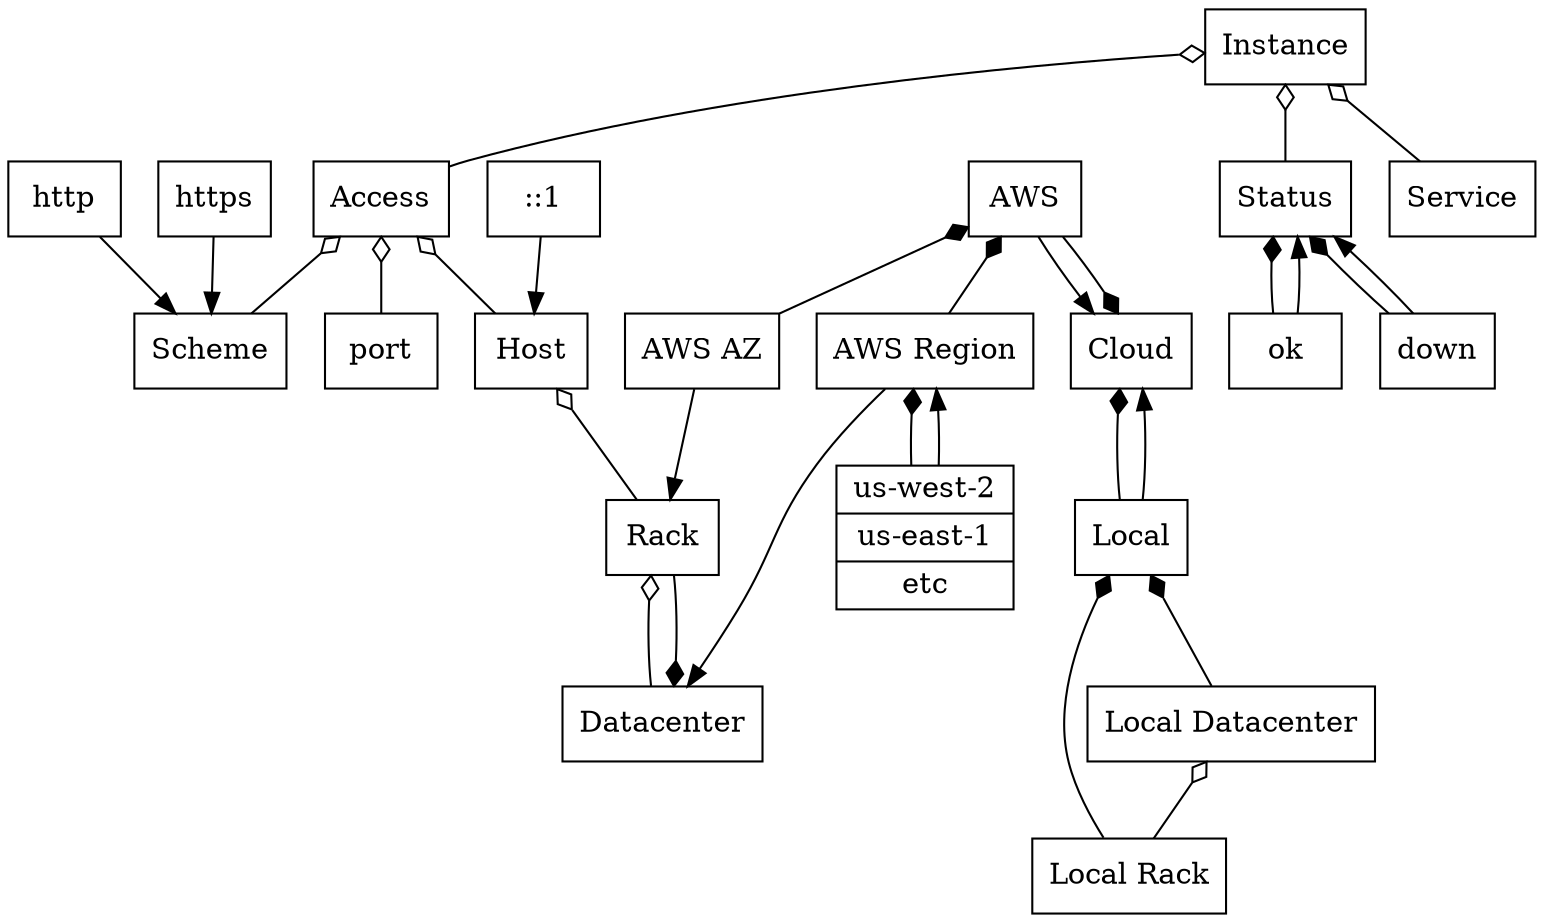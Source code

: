 digraph model {
    node [ shape="record" ]

    scheme [ label="Scheme" ]
    http
    https

    port

    status [ label="Status" ]
    ok
    down

    access [ label="Access" ]
    service [ label="Service"]
    instance [ label="Instance" ]
    host [ label="Host" ]
    localhost [ label="::1" ]

    cloud [ label="Cloud" ]
    datacenter [ label="Datacenter" ]
    rack [ label = "Rack" ]

    aws [ label = "AWS" ]
    region [ label = "AWS Region" ]
    az [ label = "AWS AZ" ]

    regions [ label = "{us-west-2|us-east-1|etc}" ]

    local [ label = "Local" ]
    localDatacenter [ label = "Local Datacenter" ]
    localRack [ label="Local Rack" ]

    subgraph isA {
        edge [arrowhead="normal"]
        localhost -> host
        aws -> cloud
        region -> datacenter
        az -> rack

        http -> scheme
        https -> scheme

        regions -> region

        local -> cloud

        {ok, down} -> status
    }

    subgraph hasA {
        edge [dir=back,arrowtail=odiamond]

        rack -> datacenter
        host -> rack

        instance -> service
        instance -> access
        instance -> status

        access -> scheme
        access -> host
        access -> port

        localDatacenter -> localRack
    }

    subgraph owns {
        edge [dir=back,arrowtail=diamond]
        datacenter -> rack

        cloud -> aws
        cloud -> local

        local -> localDatacenter
        local -> localRack

        aws -> region
        aws -> az

        region -> regions

        status -> {ok, down}
    }
}